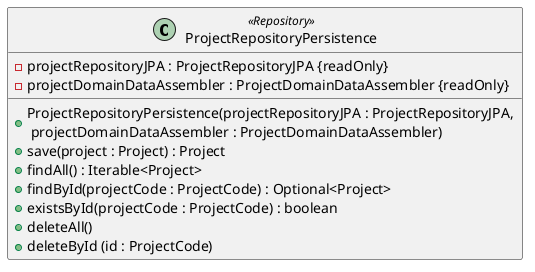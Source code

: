@startuml
'https://plantuml.com/class-diagram

class ProjectRepositoryPersistence<<Repository>> {
    - projectRepositoryJPA : ProjectRepositoryJPA {readOnly}
    - projectDomainDataAssembler : ProjectDomainDataAssembler {readOnly}

    + ProjectRepositoryPersistence(projectRepositoryJPA : ProjectRepositoryJPA, \n projectDomainDataAssembler : ProjectDomainDataAssembler)
    + save(project : Project) : Project
    + findAll() : Iterable<Project>
    + findById(projectCode : ProjectCode) : Optional<Project>
    + existsById(projectCode : ProjectCode) : boolean
    + deleteAll()
    + deleteById (id : ProjectCode)
}

@enduml
